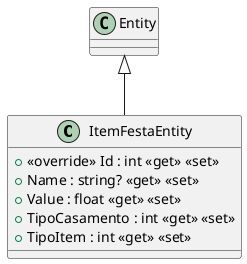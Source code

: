 @startuml
class ItemFestaEntity {
    + <<override>> Id : int <<get>> <<set>>
    + Name : string? <<get>> <<set>>
    + Value : float <<get>> <<set>>
    + TipoCasamento : int <<get>> <<set>>
    + TipoItem : int <<get>> <<set>>
}
Entity <|-- ItemFestaEntity
@enduml
